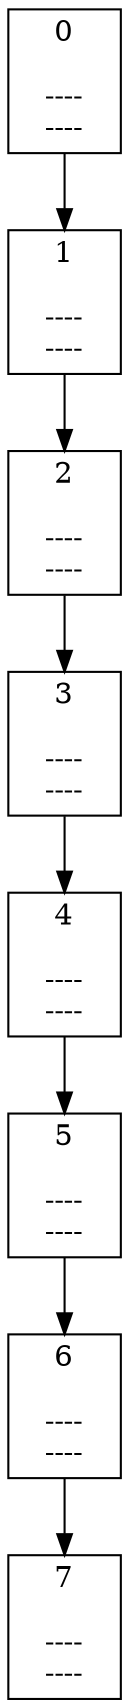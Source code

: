 digraph G{
graph [compound=true, labelloc="b"];
N0[shape=record, label="0&#92;n&#92;n----&#92;n----"];N1[shape=record, label="1&#92;n&#92;n----&#92;n----"];N2[shape=record, label="2&#92;n&#92;n----&#92;n----"];N3[shape=record, label="3&#92;n&#92;n----&#92;n----"];N4[shape=record, label="4&#92;n&#92;n----&#92;n----"];N5[shape=record, label="5&#92;n&#92;n----&#92;n----"];N6[shape=record, label="6&#92;n&#92;n----&#92;n----"];N7[shape=record, label="7&#92;n&#92;n----&#92;n----"];N0 -> N1;N1 -> N2;N2 -> N3;N3 -> N4;N4 -> N5;N5 -> N6;N6 -> N7;}